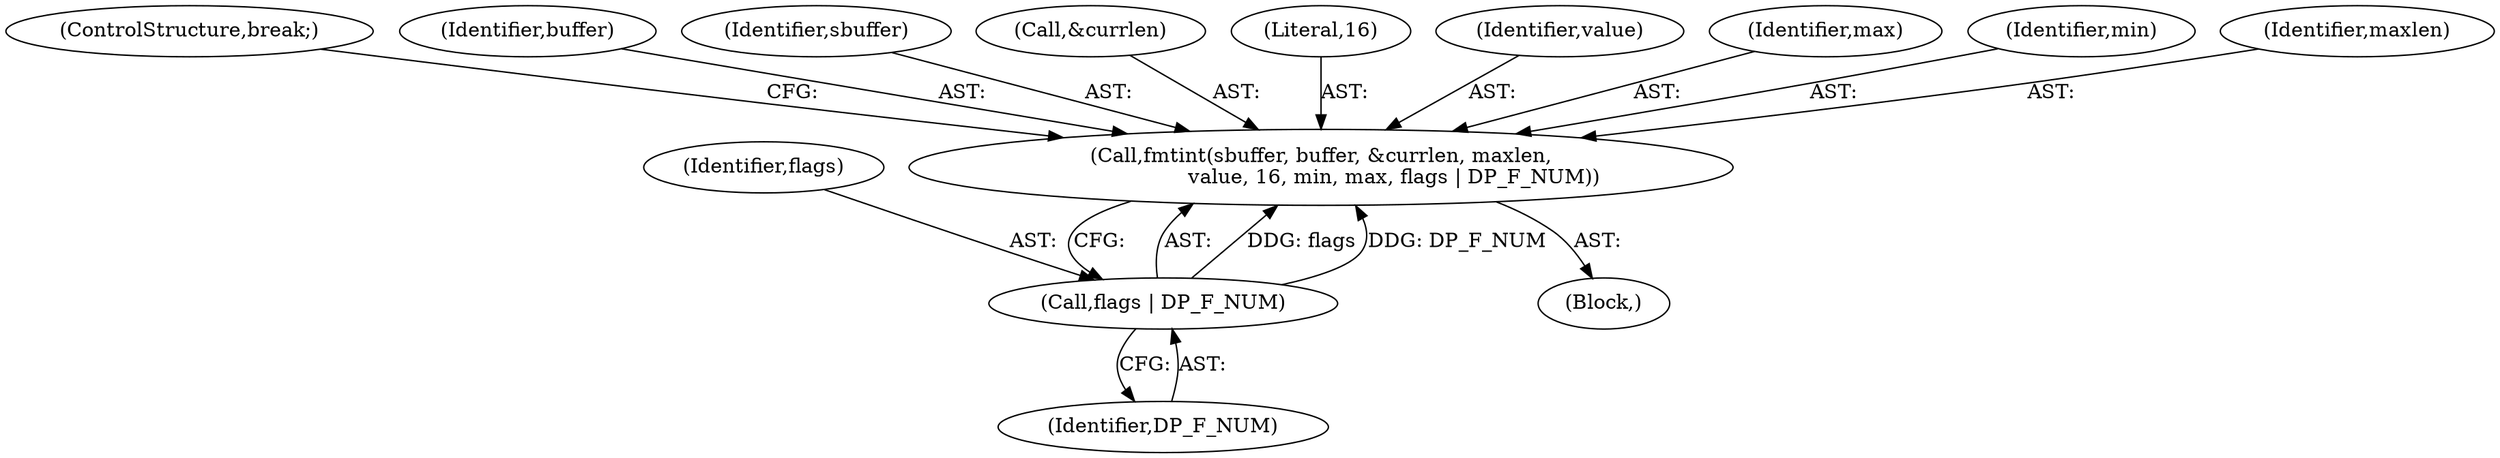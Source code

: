 digraph "0_openssl_578b956fe741bf8e84055547b1e83c28dd902c73@pointer" {
"1000629" [label="(Call,fmtint(sbuffer, buffer, &currlen, maxlen,\n                       value, 16, min, max, flags | DP_F_NUM))"];
"1000639" [label="(Call,flags | DP_F_NUM)"];
"1000639" [label="(Call,flags | DP_F_NUM)"];
"1000642" [label="(ControlStructure,break;)"];
"1000631" [label="(Identifier,buffer)"];
"1000640" [label="(Identifier,flags)"];
"1000629" [label="(Call,fmtint(sbuffer, buffer, &currlen, maxlen,\n                       value, 16, min, max, flags | DP_F_NUM))"];
"1000111" [label="(Block,)"];
"1000630" [label="(Identifier,sbuffer)"];
"1000632" [label="(Call,&currlen)"];
"1000636" [label="(Literal,16)"];
"1000635" [label="(Identifier,value)"];
"1000638" [label="(Identifier,max)"];
"1000641" [label="(Identifier,DP_F_NUM)"];
"1000637" [label="(Identifier,min)"];
"1000634" [label="(Identifier,maxlen)"];
"1000629" -> "1000111"  [label="AST: "];
"1000629" -> "1000639"  [label="CFG: "];
"1000630" -> "1000629"  [label="AST: "];
"1000631" -> "1000629"  [label="AST: "];
"1000632" -> "1000629"  [label="AST: "];
"1000634" -> "1000629"  [label="AST: "];
"1000635" -> "1000629"  [label="AST: "];
"1000636" -> "1000629"  [label="AST: "];
"1000637" -> "1000629"  [label="AST: "];
"1000638" -> "1000629"  [label="AST: "];
"1000639" -> "1000629"  [label="AST: "];
"1000642" -> "1000629"  [label="CFG: "];
"1000639" -> "1000629"  [label="DDG: flags"];
"1000639" -> "1000629"  [label="DDG: DP_F_NUM"];
"1000639" -> "1000641"  [label="CFG: "];
"1000640" -> "1000639"  [label="AST: "];
"1000641" -> "1000639"  [label="AST: "];
}
